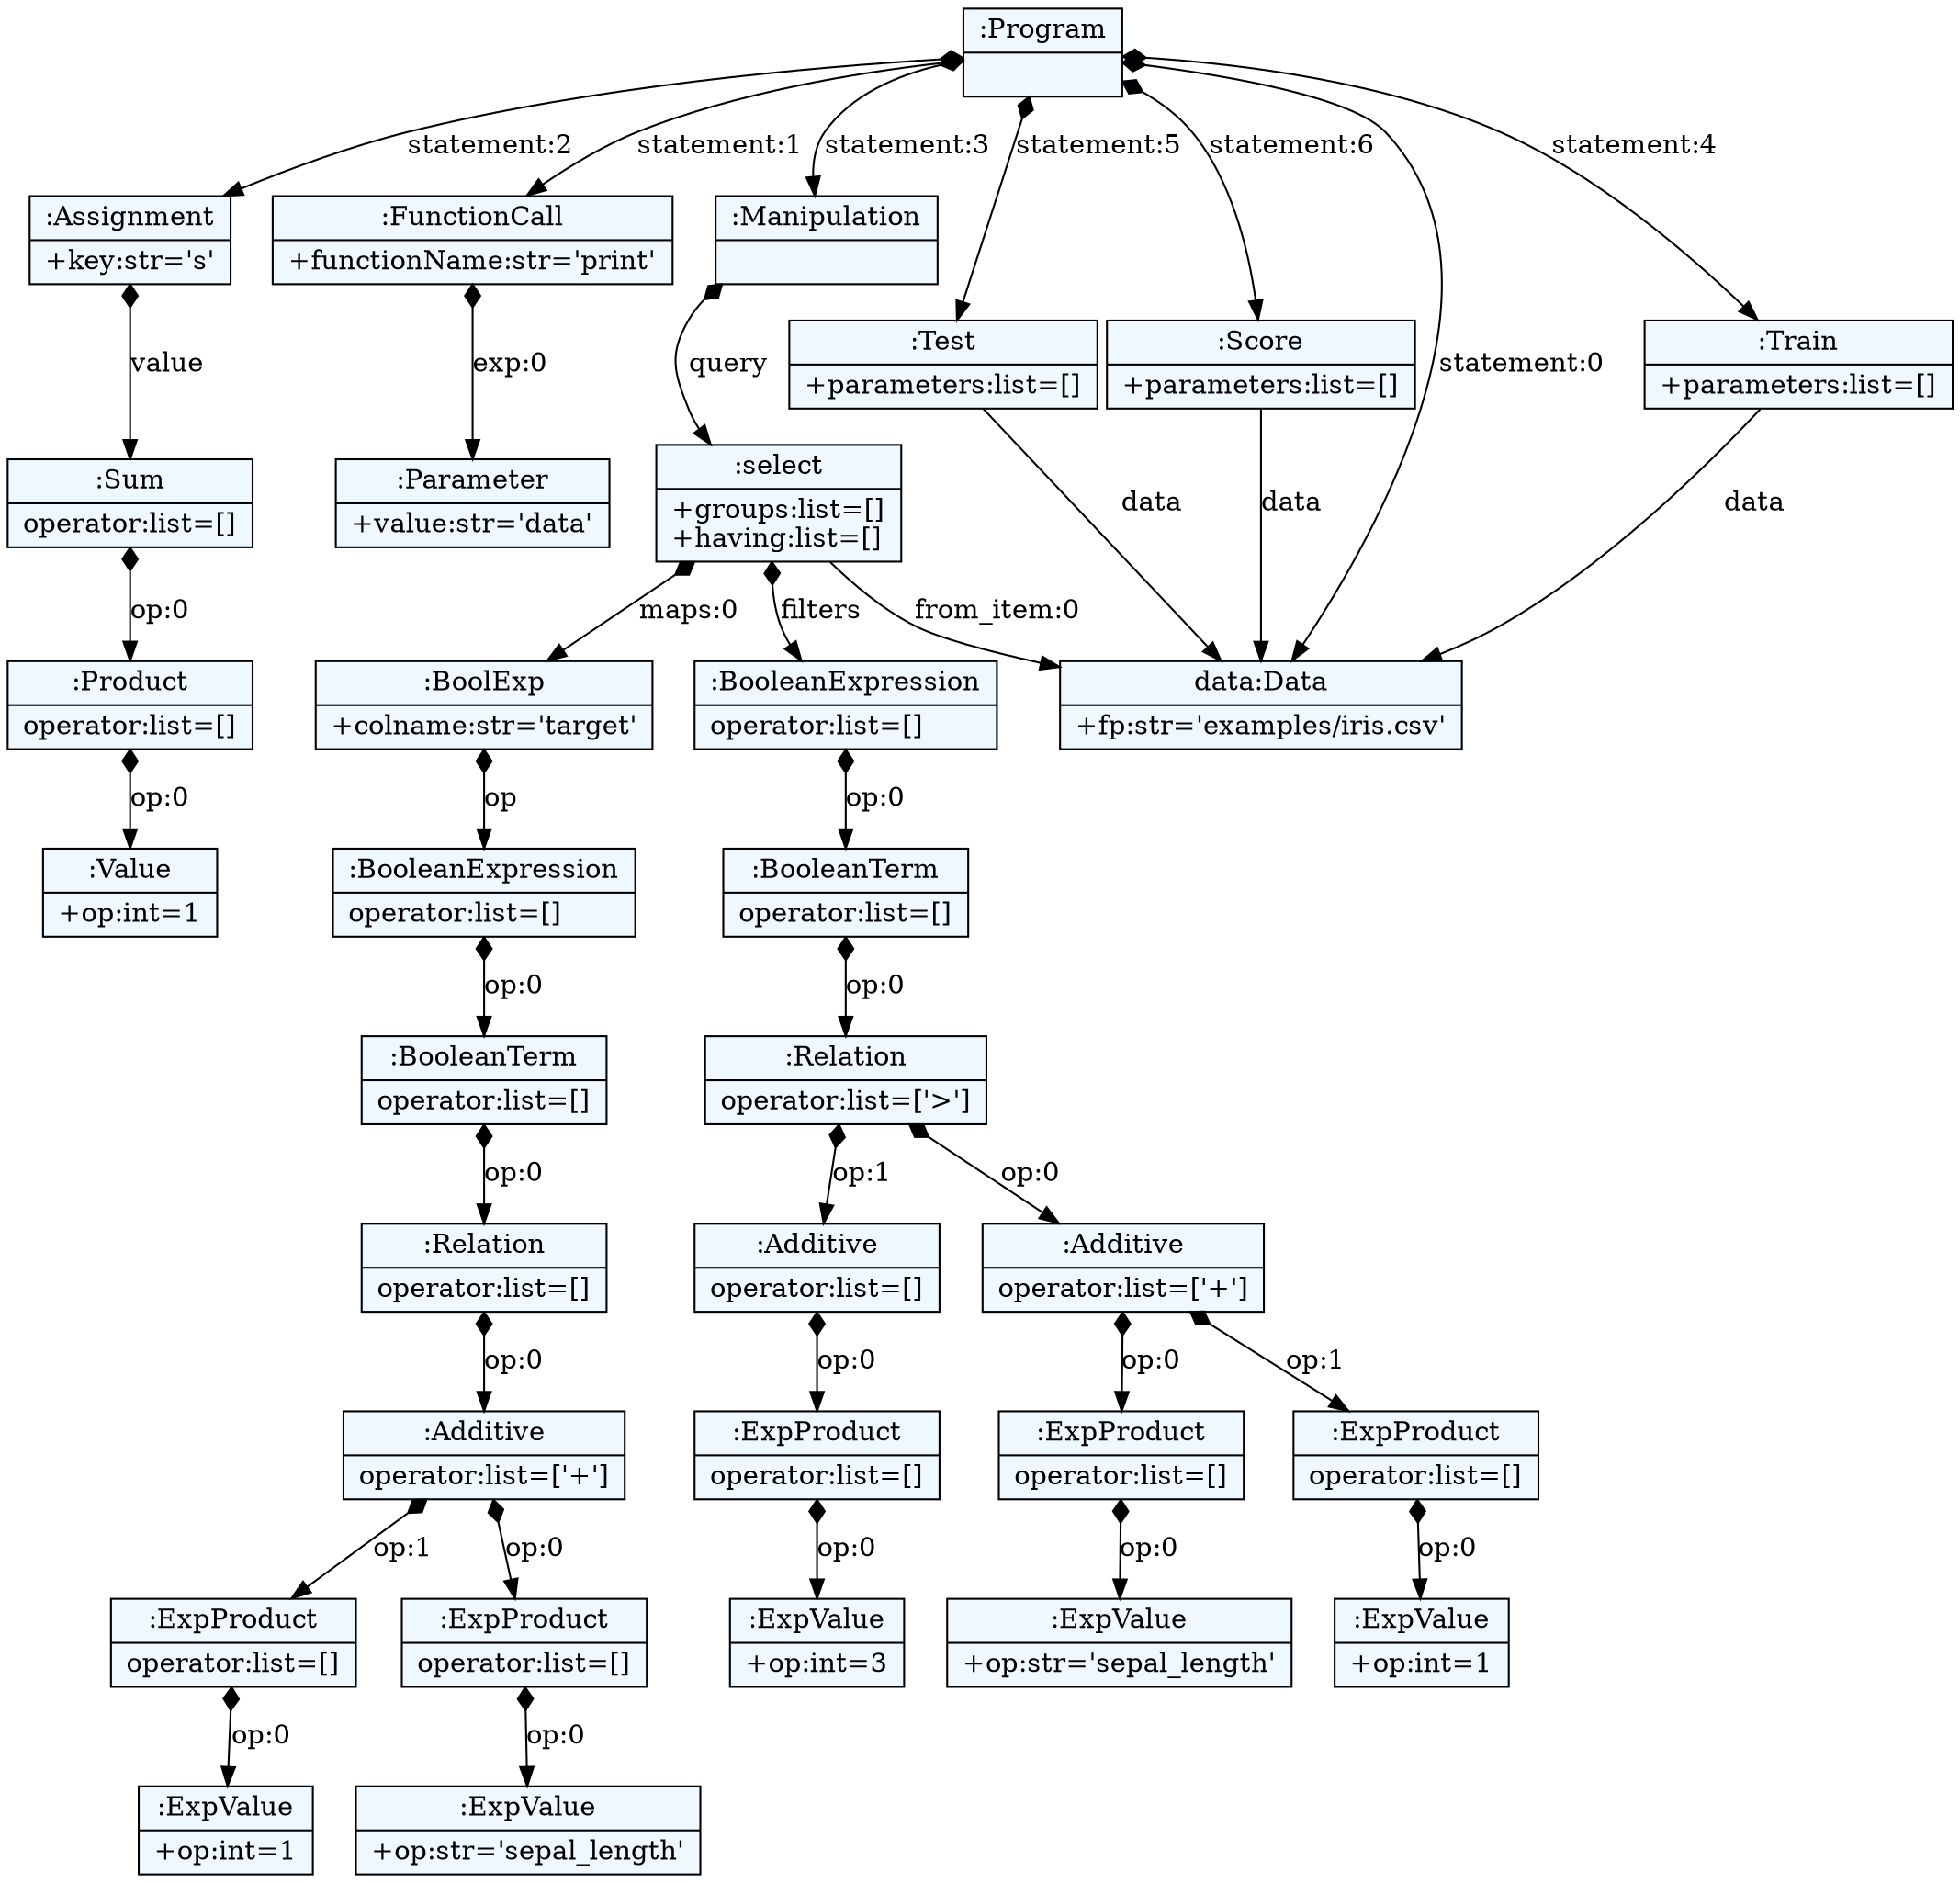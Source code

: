 
    digraph textX {
    fontname = "Bitstream Vera Sans"
    fontsize = 8
    node[
        shape=record,
        style=filled,
        fillcolor=aliceblue
    ]
    nodesep = 0.3
    edge[dir=black,arrowtail=empty]


4755014032 -> 4755016592 [label="statement:0" arrowtail=diamond dir=both]
4755016592[label="{data:Data|+fp:str='examples/iris.csv'\l}"]
4755014032 -> 4755014608 [label="statement:1" arrowtail=diamond dir=both]
4755014608 -> 4755116880 [label="exp:0" arrowtail=diamond dir=both]
4755116880[label="{:Parameter|+value:str='data'\l}"]
4755014608[label="{:FunctionCall|+functionName:str='print'\l}"]
4755014032 -> 4755015632 [label="statement:2" arrowtail=diamond dir=both]
4755015632 -> 4755015824 [label="value" arrowtail=diamond dir=both]
4755015824 -> 4755116624 [label="op:0" arrowtail=diamond dir=both]
4755116624 -> 4755117968 [label="op:0" arrowtail=diamond dir=both]
4755117968[label="{:Value|+op:int=1\l}"]
4755116624[label="{:Product|operator:list=[]\l}"]
4755015824[label="{:Sum|operator:list=[]\l}"]
4755015632[label="{:Assignment|+key:str='s'\l}"]
4755014032 -> 4755015696 [label="statement:3" arrowtail=diamond dir=both]
4755015696 -> 4755116304 [label="query" arrowtail=diamond dir=both]
4755116304 -> 4755118352 [label="maps:0" arrowtail=diamond dir=both]
4755118352 -> 4755117712 [label="op" arrowtail=diamond dir=both]
4755117712 -> 4755116240 [label="op:0" arrowtail=diamond dir=both]
4755116240 -> 4755118608 [label="op:0" arrowtail=diamond dir=both]
4755118608 -> 4755118800 [label="op:0" arrowtail=diamond dir=both]
4755118800 -> 4755118992 [label="op:0" arrowtail=diamond dir=both]
4755118992 -> 4755119120 [label="op:0" arrowtail=diamond dir=both]
4755119120[label="{:ExpValue|+op:str='sepal_length'\l}"]
4755118992[label="{:ExpProduct|operator:list=[]\l}"]
4755118800 -> 4755116368 [label="op:1" arrowtail=diamond dir=both]
4755116368 -> 4755119248 [label="op:0" arrowtail=diamond dir=both]
4755119248[label="{:ExpValue|+op:int=1\l}"]
4755116368[label="{:ExpProduct|operator:list=[]\l}"]
4755118800[label="{:Additive|operator:list=['+']\l}"]
4755118608[label="{:Relation|operator:list=[]\l}"]
4755116240[label="{:BooleanTerm|operator:list=[]\l}"]
4755117712[label="{:BooleanExpression|operator:list=[]\l}"]
4755118352[label="{:BoolExp|+colname:str='target'\l}"]
4755116304 -> 4755016592 [label="from_item:0" ]
4755116304 -> 4755117584 [label="filters" arrowtail=diamond dir=both]
4755117584 -> 4755118480 [label="op:0" arrowtail=diamond dir=both]
4755118480 -> 4755118736 [label="op:0" arrowtail=diamond dir=both]
4755118736 -> 4755119056 [label="op:0" arrowtail=diamond dir=both]
4755119056 -> 4755119312 [label="op:0" arrowtail=diamond dir=both]
4755119312 -> 4755119440 [label="op:0" arrowtail=diamond dir=both]
4755119440[label="{:ExpValue|+op:str='sepal_length'\l}"]
4755119312[label="{:ExpProduct|operator:list=[]\l}"]
4755119056 -> 4755116560 [label="op:1" arrowtail=diamond dir=both]
4755116560 -> 4755119632 [label="op:0" arrowtail=diamond dir=both]
4755119632[label="{:ExpValue|+op:int=1\l}"]
4755116560[label="{:ExpProduct|operator:list=[]\l}"]
4755119056[label="{:Additive|operator:list=['+']\l}"]
4755118736 -> 4755119376 [label="op:1" arrowtail=diamond dir=both]
4755119376 -> 4755119568 [label="op:0" arrowtail=diamond dir=both]
4755119568 -> 4755119888 [label="op:0" arrowtail=diamond dir=both]
4755119888[label="{:ExpValue|+op:int=3\l}"]
4755119568[label="{:ExpProduct|operator:list=[]\l}"]
4755119376[label="{:Additive|operator:list=[]\l}"]
4755118736[label="{:Relation|operator:list=['\>']\l}"]
4755118480[label="{:BooleanTerm|operator:list=[]\l}"]
4755117584[label="{:BooleanExpression|operator:list=[]\l}"]
4755116304[label="{:select|+groups:list=[]\l+having:list=[]\l}"]
4755015696[label="{:Manipulation|}"]
4755014032 -> 4755116752 [label="statement:4" arrowtail=diamond dir=both]
4755116752 -> 4755016592 [label="data" ]
4755116752[label="{:Train|+parameters:list=[]\l}"]
4755014032 -> 4755118096 [label="statement:5" arrowtail=diamond dir=both]
4755118096 -> 4755016592 [label="data" ]
4755118096[label="{:Test|+parameters:list=[]\l}"]
4755014032 -> 4755118928 [label="statement:6" arrowtail=diamond dir=both]
4755118928 -> 4755016592 [label="data" ]
4755118928[label="{:Score|+parameters:list=[]\l}"]
4755014032[label="{:Program|}"]

}
